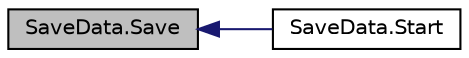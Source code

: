 digraph "SaveData.Save"
{
  edge [fontname="Helvetica",fontsize="10",labelfontname="Helvetica",labelfontsize="10"];
  node [fontname="Helvetica",fontsize="10",shape=record];
  rankdir="LR";
  Node4 [label="SaveData.Save",height=0.2,width=0.4,color="black", fillcolor="grey75", style="filled", fontcolor="black"];
  Node4 -> Node5 [dir="back",color="midnightblue",fontsize="10",style="solid",fontname="Helvetica"];
  Node5 [label="SaveData.Start",height=0.2,width=0.4,color="black", fillcolor="white", style="filled",URL="$class_save_data.html#af64a9779645b78c6436f74eaf25c85a8",tooltip="Initiate class and add listeners to the two commands "];
}

